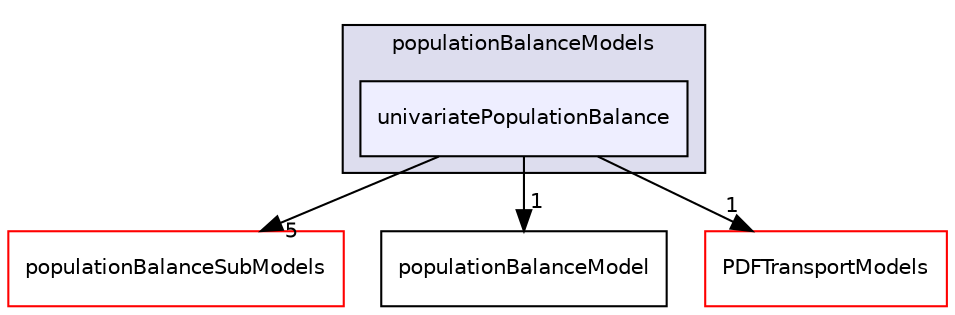 digraph "univariatePopulationBalance" {
  bgcolor=transparent;
  compound=true
  node [ fontsize="10", fontname="Helvetica"];
  edge [ labelfontsize="10", labelfontname="Helvetica"];
  subgraph clusterdir_0ecbe6cb5f50223527ce4e1b499bd333 {
    graph [ bgcolor="#ddddee", pencolor="black", label="populationBalanceModels" fontname="Helvetica", fontsize="10", URL="dir_0ecbe6cb5f50223527ce4e1b499bd333.html"]
  dir_9fe78a6990f85c935a0517d3138ac44c [shape=box, label="univariatePopulationBalance", style="filled", fillcolor="#eeeeff", pencolor="black", URL="dir_9fe78a6990f85c935a0517d3138ac44c.html"];
  }
  dir_58c61e057ed2119d9755c9fdbb448648 [shape=box label="populationBalanceSubModels" color="red" URL="dir_58c61e057ed2119d9755c9fdbb448648.html"];
  dir_2c47f8c771a5035d1ec7eb97e91dc6fe [shape=box label="populationBalanceModel" URL="dir_2c47f8c771a5035d1ec7eb97e91dc6fe.html"];
  dir_a2511ae0788c5bf3ef079489002b5a51 [shape=box label="PDFTransportModels" color="red" URL="dir_a2511ae0788c5bf3ef079489002b5a51.html"];
  dir_9fe78a6990f85c935a0517d3138ac44c->dir_58c61e057ed2119d9755c9fdbb448648 [headlabel="5", labeldistance=1.5 headhref="dir_000245_000003.html"];
  dir_9fe78a6990f85c935a0517d3138ac44c->dir_2c47f8c771a5035d1ec7eb97e91dc6fe [headlabel="1", labeldistance=1.5 headhref="dir_000245_000174.html"];
  dir_9fe78a6990f85c935a0517d3138ac44c->dir_a2511ae0788c5bf3ef079489002b5a51 [headlabel="1", labeldistance=1.5 headhref="dir_000245_000207.html"];
}
